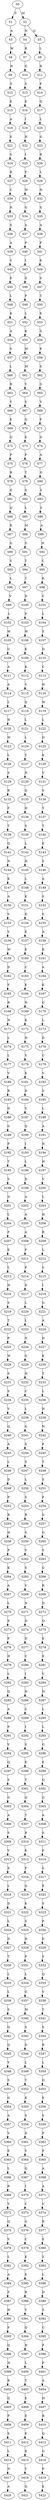 strict digraph  {
	S0 -> S1 [ label = S ];
	S0 -> S2 [ label = M ];
	S1 -> S3 [ label = A ];
	S2 -> S4 [ label = N ];
	S2 -> S5 [ label = Q ];
	S3 -> S6 [ label = W ];
	S4 -> S7 [ label = R ];
	S5 -> S8 [ label = L ];
	S6 -> S9 [ label = R ];
	S7 -> S10 [ label = G ];
	S8 -> S11 [ label = R ];
	S9 -> S12 [ label = S ];
	S10 -> S13 [ label = S ];
	S11 -> S14 [ label = F ];
	S12 -> S15 [ label = E ];
	S13 -> S16 [ label = E ];
	S14 -> S17 [ label = Q ];
	S15 -> S18 [ label = A ];
	S16 -> S19 [ label = I ];
	S17 -> S20 [ label = L ];
	S18 -> S21 [ label = E ];
	S19 -> S22 [ label = H ];
	S20 -> S23 [ label = G ];
	S21 -> S24 [ label = S ];
	S22 -> S25 [ label = I ];
	S23 -> S26 [ label = R ];
	S24 -> S27 [ label = R ];
	S25 -> S28 [ label = F ];
	S26 -> S29 [ label = L ];
	S27 -> S30 [ label = C ];
	S28 -> S31 [ label = W ];
	S29 -> S32 [ label = N ];
	S30 -> S33 [ label = R ];
	S31 -> S34 [ label = G ];
	S32 -> S35 [ label = S ];
	S33 -> S36 [ label = S ];
	S34 -> S37 [ label = A ];
	S35 -> S38 [ label = A ];
	S36 -> S39 [ label = A ];
	S37 -> S40 [ label = P ];
	S38 -> S41 [ label = P ];
	S39 -> S42 [ label = V ];
	S40 -> S43 [ label = I ];
	S41 -> S44 [ label = E ];
	S42 -> S45 [ label = E ];
	S43 -> S46 [ label = G ];
	S44 -> S47 [ label = S ];
	S45 -> S48 [ label = L ];
	S46 -> S49 [ label = P ];
	S47 -> S50 [ label = T ];
	S48 -> S51 [ label = K ];
	S49 -> S52 [ label = L ];
	S50 -> S53 [ label = E ];
	S51 -> S54 [ label = A ];
	S52 -> S55 [ label = K ];
	S53 -> S56 [ label = G ];
	S54 -> S57 [ label = S ];
	S55 -> S58 [ label = M ];
	S56 -> S59 [ label = E ];
	S57 -> S60 [ label = L ];
	S58 -> S61 [ label = M ];
	S59 -> S62 [ label = S ];
	S60 -> S63 [ label = R ];
	S61 -> S64 [ label = V ];
	S62 -> S65 [ label = G ];
	S63 -> S66 [ label = V ];
	S64 -> S67 [ label = S ];
	S65 -> S68 [ label = V ];
	S66 -> S69 [ label = E ];
	S67 -> S70 [ label = Q ];
	S68 -> S71 [ label = F ];
	S69 -> S72 [ label = Q ];
	S70 -> S73 [ label = E ];
	S71 -> S74 [ label = G ];
	S72 -> S75 [ label = P ];
	S73 -> S76 [ label = P ];
	S74 -> S77 [ label = A ];
	S75 -> S78 [ label = R ];
	S76 -> S79 [ label = T ];
	S77 -> S80 [ label = G ];
	S78 -> S81 [ label = G ];
	S79 -> S82 [ label = S ];
	S80 -> S83 [ label = S ];
	S81 -> S84 [ label = Q ];
	S82 -> S85 [ label = L ];
	S83 -> S86 [ label = S ];
	S84 -> S87 [ label = R ];
	S85 -> S88 [ label = M ];
	S86 -> S89 [ label = A ];
	S87 -> S90 [ label = G ];
	S88 -> S91 [ label = S ];
	S89 -> S92 [ label = H ];
	S90 -> S93 [ label = V ];
	S91 -> S94 [ label = T ];
	S92 -> S95 [ label = C ];
	S93 -> S96 [ label = L ];
	S94 -> S97 [ label = T ];
	S95 -> S98 [ label = R ];
	S96 -> S99 [ label = V ];
	S97 -> S100 [ label = D ];
	S98 -> S101 [ label = V ];
	S99 -> S102 [ label = L ];
	S100 -> S103 [ label = P ];
	S101 -> S104 [ label = L ];
	S102 -> S105 [ label = W ];
	S103 -> S106 [ label = W ];
	S104 -> S107 [ label = S ];
	S105 -> S108 [ label = G ];
	S106 -> S109 [ label = K ];
	S107 -> S110 [ label = D ];
	S108 -> S111 [ label = A ];
	S109 -> S112 [ label = K ];
	S110 -> S113 [ label = C ];
	S111 -> S114 [ label = A ];
	S112 -> S115 [ label = V ];
	S113 -> S116 [ label = H ];
	S114 -> S117 [ label = L ];
	S115 -> S118 [ label = Q ];
	S116 -> S119 [ label = W ];
	S117 -> S120 [ label = H ];
	S118 -> S121 [ label = L ];
	S119 -> S122 [ label = L ];
	S120 -> S123 [ label = W ];
	S121 -> S124 [ label = L ];
	S122 -> S125 [ label = D ];
	S123 -> S126 [ label = L ];
	S124 -> S127 [ label = Y ];
	S125 -> S128 [ label = K ];
	S126 -> S129 [ label = S ];
	S127 -> S130 [ label = N ];
	S128 -> S131 [ label = V ];
	S129 -> S132 [ label = R ];
	S130 -> S133 [ label = Q ];
	S131 -> S134 [ label = S ];
	S132 -> S135 [ label = F ];
	S133 -> S136 [ label = H ];
	S134 -> S137 [ label = T ];
	S135 -> S138 [ label = T ];
	S136 -> S139 [ label = S ];
	S137 -> S140 [ label = T ];
	S138 -> S141 [ label = Q ];
	S139 -> S142 [ label = L ];
	S140 -> S143 [ label = E ];
	S141 -> S144 [ label = N ];
	S142 -> S145 [ label = H ];
	S143 -> S146 [ label = S ];
	S144 -> S147 [ label = K ];
	S145 -> S148 [ label = L ];
	S146 -> S149 [ label = A ];
	S147 -> S150 [ label = A ];
	S148 -> S151 [ label = K ];
	S149 -> S152 [ label = S ];
	S150 -> S153 [ label = V ];
	S151 -> S154 [ label = D ];
	S152 -> S155 [ label = S ];
	S153 -> S156 [ label = V ];
	S154 -> S157 [ label = E ];
	S155 -> S158 [ label = A ];
	S156 -> S159 [ label = W ];
	S157 -> S160 [ label = K ];
	S158 -> S161 [ label = K ];
	S159 -> S162 [ label = D ];
	S160 -> S163 [ label = C ];
	S161 -> S164 [ label = A ];
	S162 -> S165 [ label = F ];
	S163 -> S166 [ label = K ];
	S164 -> S167 [ label = K ];
	S165 -> S168 [ label = R ];
	S166 -> S169 [ label = N ];
	S167 -> S170 [ label = G ];
	S168 -> S171 [ label = N ];
	S169 -> S172 [ label = K ];
	S170 -> S173 [ label = L ];
	S171 -> S174 [ label = L ];
	S172 -> S175 [ label = N ];
	S173 -> S176 [ label = D ];
	S174 -> S177 [ label = L ];
	S175 -> S178 [ label = V ];
	S176 -> S179 [ label = C ];
	S177 -> S180 [ label = V ];
	S178 -> S181 [ label = E ];
	S179 -> S182 [ label = V ];
	S180 -> S183 [ label = R ];
	S181 -> S184 [ label = D ];
	S182 -> S185 [ label = S ];
	S183 -> S186 [ label = D ];
	S184 -> S187 [ label = Y ];
	S185 -> S188 [ label = L ];
	S186 -> S189 [ label = G ];
	S187 -> S190 [ label = Q ];
	S188 -> S191 [ label = A ];
	S189 -> S192 [ label = P ];
	S190 -> S193 [ label = I ];
	S191 -> S194 [ label = N ];
	S192 -> S195 [ label = T ];
	S193 -> S196 [ label = L ];
	S194 -> S197 [ label = H ];
	S195 -> S198 [ label = S ];
	S196 -> S199 [ label = D ];
	S197 -> S200 [ label = V ];
	S198 -> S201 [ label = D ];
	S199 -> S202 [ label = A ];
	S200 -> S203 [ label = L ];
	S201 -> S204 [ label = L ];
	S202 -> S205 [ label = A ];
	S203 -> S206 [ label = H ];
	S204 -> S207 [ label = P ];
	S205 -> S208 [ label = A ];
	S206 -> S209 [ label = R ];
	S207 -> S210 [ label = E ];
	S208 -> S211 [ label = P ];
	S209 -> S212 [ label = L ];
	S210 -> S213 [ label = L ];
	S211 -> S214 [ label = P ];
	S212 -> S215 [ label = S ];
	S213 -> S216 [ label = H ];
	S214 -> S217 [ label = D ];
	S215 -> S218 [ label = I ];
	S216 -> S219 [ label = S ];
	S217 -> S220 [ label = L ];
	S218 -> S221 [ label = G ];
	S219 -> S222 [ label = T ];
	S220 -> S223 [ label = L ];
	S221 -> S224 [ label = A ];
	S222 -> S225 [ label = P ];
	S223 -> S226 [ label = N ];
	S224 -> S227 [ label = D ];
	S225 -> S228 [ label = W ];
	S226 -> S229 [ label = G ];
	S227 -> S230 [ label = K ];
	S228 -> S231 [ label = S ];
	S229 -> S232 [ label = H ];
	S230 -> S233 [ label = T ];
	S231 -> S234 [ label = S ];
	S232 -> S235 [ label = C ];
	S233 -> S236 [ label = L ];
	S234 -> S237 [ label = V ];
	S235 -> S238 [ label = L ];
	S236 -> S239 [ label = N ];
	S237 -> S240 [ label = Q ];
	S238 -> S241 [ label = G ];
	S239 -> S242 [ label = N ];
	S240 -> S243 [ label = A ];
	S241 -> S244 [ label = S ];
	S242 -> S245 [ label = P ];
	S243 -> S246 [ label = L ];
	S244 -> S247 [ label = S ];
	S245 -> S248 [ label = T ];
	S246 -> S249 [ label = D ];
	S247 -> S250 [ label = L ];
	S248 -> S251 [ label = S ];
	S249 -> S252 [ label = P ];
	S250 -> S253 [ label = S ];
	S251 -> S254 [ label = F ];
	S252 -> S255 [ label = R ];
	S253 -> S256 [ label = R ];
	S254 -> S257 [ label = S ];
	S255 -> S258 [ label = H ];
	S256 -> S259 [ label = S ];
	S257 -> S260 [ label = G ];
	S258 -> S261 [ label = P ];
	S259 -> S262 [ label = V ];
	S260 -> S263 [ label = S ];
	S261 -> S264 [ label = K ];
	S262 -> S265 [ label = S ];
	S263 -> S266 [ label = G ];
	S264 -> S267 [ label = A ];
	S265 -> S268 [ label = V ];
	S266 -> S269 [ label = R ];
	S267 -> S270 [ label = L ];
	S268 -> S271 [ label = N ];
	S269 -> S272 [ label = D ];
	S270 -> S273 [ label = E ];
	S271 -> S274 [ label = D ];
	S272 -> S275 [ label = Q ];
	S273 -> S276 [ label = F ];
	S274 -> S277 [ label = D ];
	S275 -> S278 [ label = E ];
	S276 -> S279 [ label = H ];
	S277 -> S280 [ label = C ];
	S278 -> S281 [ label = E ];
	S279 -> S282 [ label = L ];
	S280 -> S283 [ label = I ];
	S281 -> S284 [ label = V ];
	S282 -> S285 [ label = Q ];
	S283 -> S286 [ label = H ];
	S284 -> S287 [ label = H ];
	S285 -> S288 [ label = A ];
	S286 -> S289 [ label = C ];
	S287 -> S290 [ label = L ];
	S288 -> S291 [ label = P ];
	S289 -> S292 [ label = I ];
	S290 -> S293 [ label = L ];
	S291 -> S294 [ label = V ];
	S292 -> S295 [ label = S ];
	S293 -> S296 [ label = G ];
	S294 -> S297 [ label = Q ];
	S295 -> S298 [ label = E ];
	S296 -> S299 [ label = E ];
	S297 -> S300 [ label = S ];
	S298 -> S301 [ label = T ];
	S299 -> S302 [ label = Q ];
	S300 -> S303 [ label = G ];
	S301 -> S304 [ label = Q ];
	S302 -> S305 [ label = G ];
	S303 -> S306 [ label = A ];
	S304 -> S307 [ label = T ];
	S305 -> S308 [ label = A ];
	S306 -> S309 [ label = S ];
	S307 -> S310 [ label = R ];
	S308 -> S311 [ label = S ];
	S309 -> S312 [ label = V ];
	S310 -> S313 [ label = K ];
	S311 -> S314 [ label = P ];
	S312 -> S315 [ label = E ];
	S313 -> S316 [ label = F ];
	S314 -> S317 [ label = S ];
	S315 -> S318 [ label = L ];
	S316 -> S319 [ label = Q ];
	S317 -> S320 [ label = E ];
	S318 -> S321 [ label = D ];
	S319 -> S322 [ label = K ];
	S320 -> S323 [ label = S ];
	S321 -> S324 [ label = L ];
	S322 -> S325 [ label = S ];
	S323 -> S326 [ label = P ];
	S324 -> S327 [ label = D ];
	S325 -> S328 [ label = H ];
	S326 -> S329 [ label = E ];
	S327 -> S330 [ label = T ];
	S328 -> S331 [ label = P ];
	S329 -> S332 [ label = S ];
	S330 -> S333 [ label = L ];
	S331 -> S334 [ label = L ];
	S332 -> S335 [ label = Q ];
	S333 -> S336 [ label = L ];
	S334 -> S337 [ label = G ];
	S335 -> S338 [ label = V ];
	S336 -> S339 [ label = S ];
	S337 -> S340 [ label = M ];
	S338 -> S341 [ label = T ];
	S339 -> S342 [ label = Q ];
	S340 -> S343 [ label = S ];
	S341 -> S344 [ label = S ];
	S342 -> S345 [ label = Q ];
	S343 -> S346 [ label = D ];
	S344 -> S347 [ label = R ];
	S345 -> S348 [ label = Y ];
	S346 -> S349 [ label = L ];
	S347 -> S350 [ label = L ];
	S348 -> S351 [ label = S ];
	S349 -> S352 [ label = T ];
	S350 -> S353 [ label = Q ];
	S351 -> S354 [ label = G ];
	S352 -> S355 [ label = K ];
	S353 -> S356 [ label = E ];
	S354 -> S357 [ label = A ];
	S355 -> S358 [ label = S ];
	S356 -> S359 [ label = S ];
	S357 -> S360 [ label = V ];
	S358 -> S361 [ label = D ];
	S359 -> S362 [ label = P ];
	S360 -> S363 [ label = E ];
	S361 -> S364 [ label = V ];
	S362 -> S365 [ label = P ];
	S363 -> S366 [ label = L ];
	S364 -> S367 [ label = Q ];
	S365 -> S368 [ label = A ];
	S366 -> S369 [ label = R ];
	S367 -> S370 [ label = I ];
	S368 -> S371 [ label = A ];
	S369 -> S372 [ label = V ];
	S370 -> S373 [ label = C ];
	S371 -> S374 [ label = V ];
	S372 -> S375 [ label = Q ];
	S373 -> S376 [ label = G ];
	S374 -> S377 [ label = R ];
	S375 -> S378 [ label = V ];
	S376 -> S379 [ label = C ];
	S377 -> S380 [ label = E ];
	S378 -> S381 [ label = L ];
	S379 -> S382 [ label = K ];
	S380 -> S383 [ label = Y ];
	S381 -> S384 [ label = A ];
	S382 -> S385 [ label = E ];
	S383 -> S386 [ label = L ];
	S384 -> S387 [ label = F ];
	S385 -> S388 [ label = R ];
	S386 -> S389 [ label = D ];
	S387 -> S390 [ label = H ];
	S388 -> S391 [ label = V ];
	S389 -> S392 [ label = S ];
	S390 -> S393 [ label = F ];
	S391 -> S394 [ label = Q ];
	S392 -> S395 [ label = C ];
	S393 -> S396 [ label = Q ];
	S394 -> S397 [ label = H ];
	S395 -> S398 [ label = F ];
	S396 -> S399 [ label = H ];
	S397 -> S400 [ label = L ];
	S398 -> S401 [ label = P ];
	S399 -> S402 [ label = R ];
	S400 -> S403 [ label = T ];
	S401 -> S404 [ label = A ];
	S402 -> S405 [ label = Q ];
	S403 -> S406 [ label = E ];
	S404 -> S407 [ label = H ];
	S405 -> S408 [ label = P ];
	S406 -> S409 [ label = E ];
	S407 -> S410 [ label = R ];
	S408 -> S411 [ label = S ];
	S409 -> S412 [ label = E ];
	S410 -> S413 [ label = Q ];
	S411 -> S414 [ label = L ];
	S412 -> S415 [ label = E ];
	S413 -> S416 [ label = G ];
	S414 -> S417 [ label = N ];
	S415 -> S418 [ label = Y ];
	S416 -> S419 [ label = P ];
	S417 -> S420 [ label = A ];
	S418 -> S421 [ label = Q ];
	S419 -> S422 [ label = E ];
}

